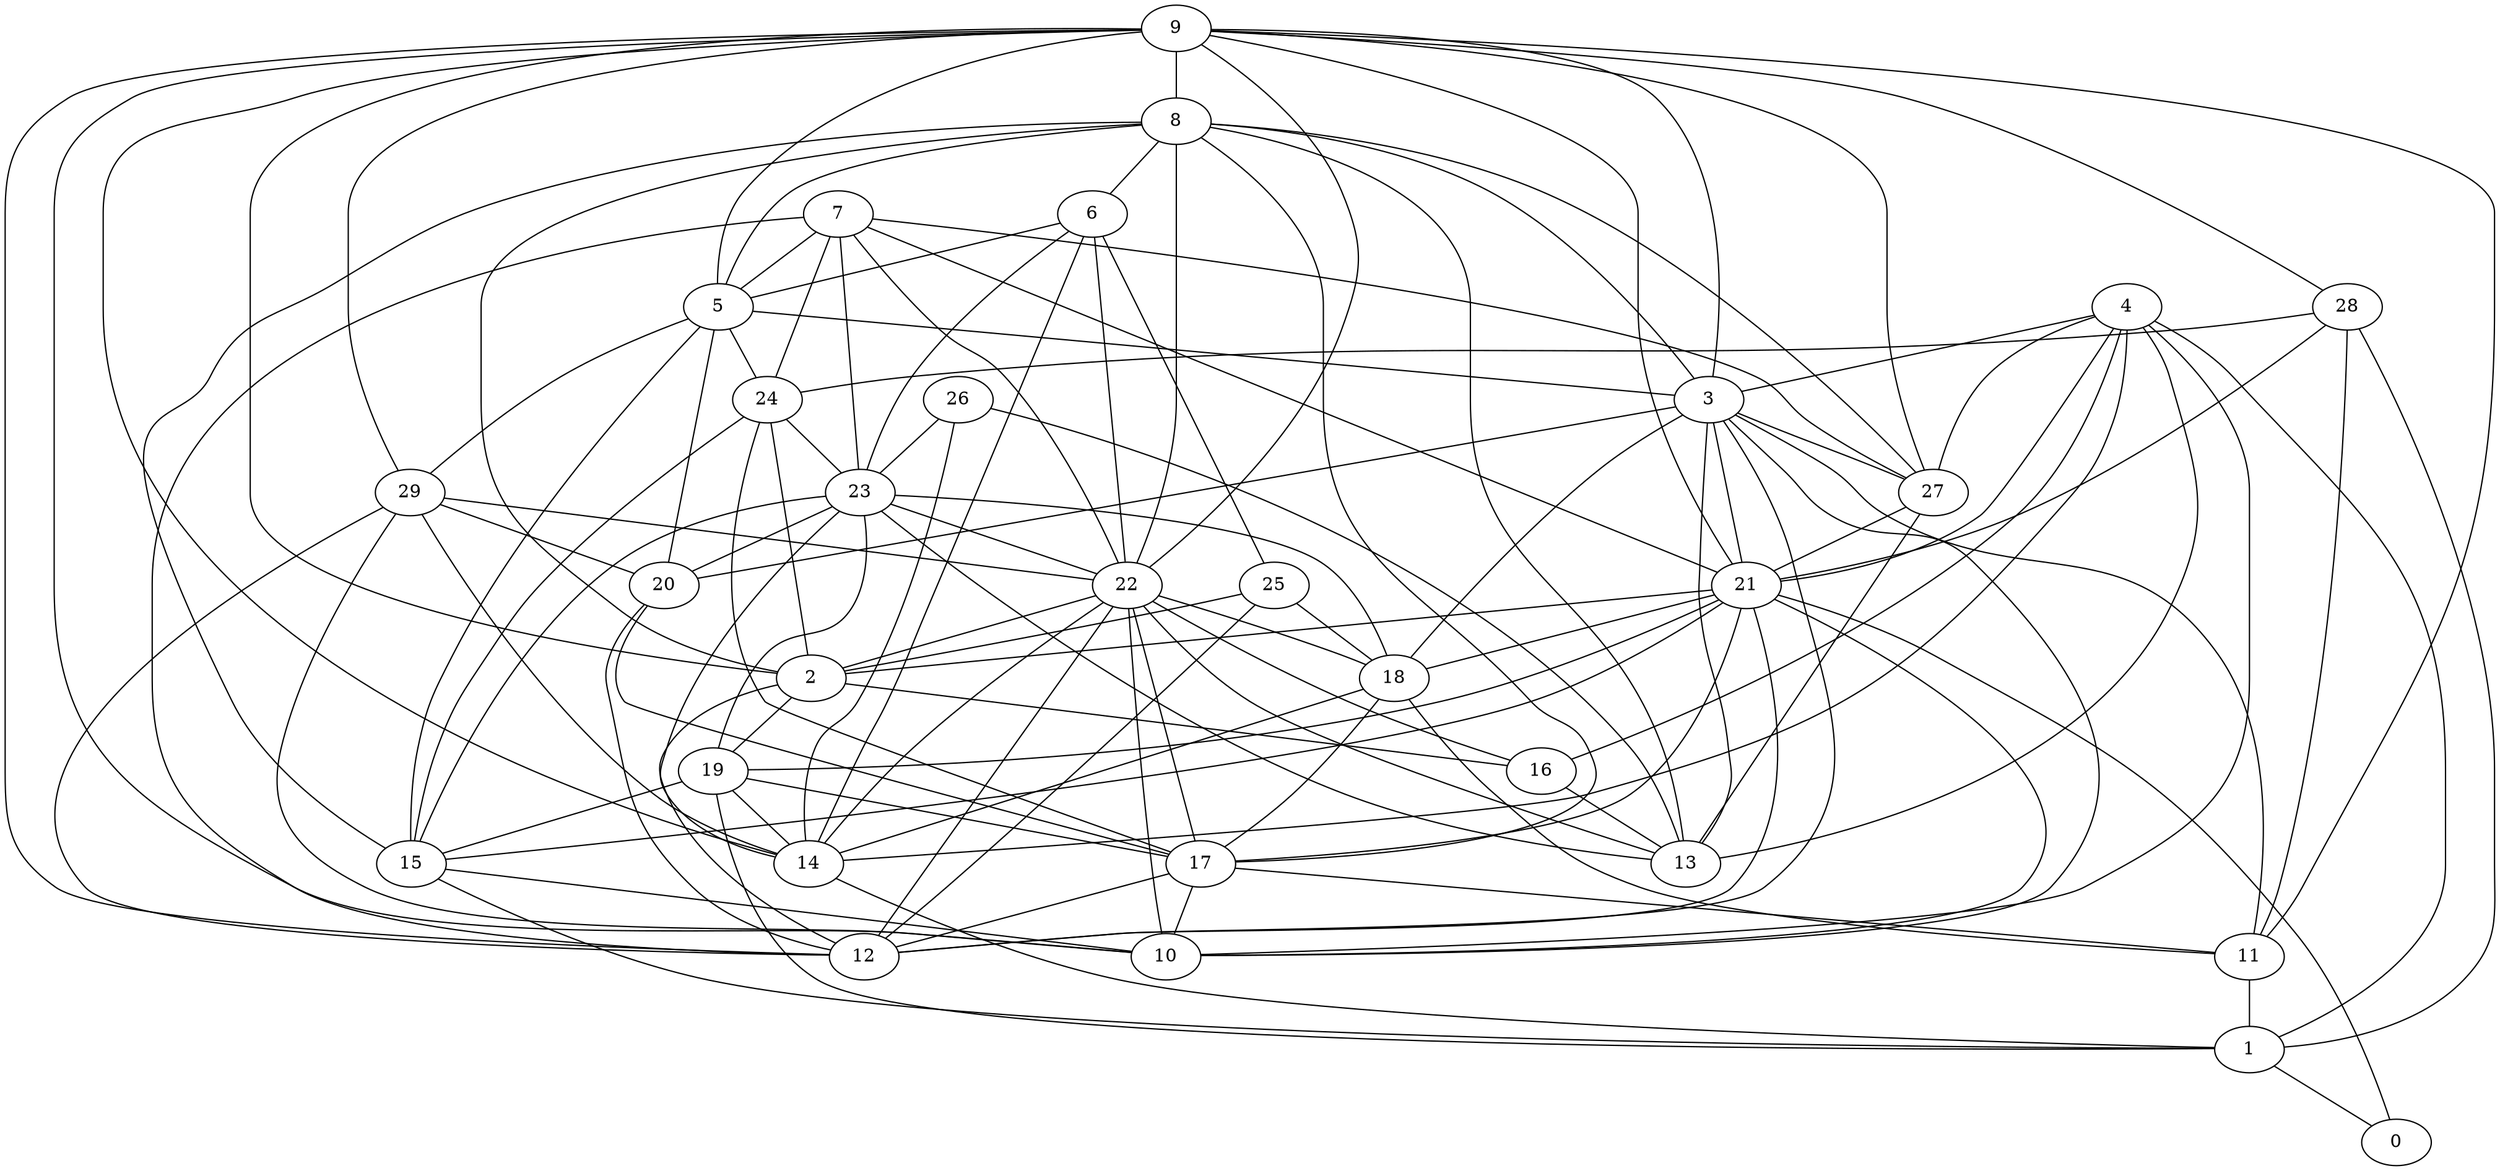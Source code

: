 digraph GG_graph {

subgraph G_graph {
edge [color = black]
"1" -> "0" [dir = none]
"9" -> "22" [dir = none]
"9" -> "27" [dir = none]
"9" -> "11" [dir = none]
"9" -> "21" [dir = none]
"9" -> "10" [dir = none]
"9" -> "29" [dir = none]
"22" -> "16" [dir = none]
"29" -> "22" [dir = none]
"29" -> "14" [dir = none]
"15" -> "1" [dir = none]
"26" -> "14" [dir = none]
"26" -> "13" [dir = none]
"26" -> "23" [dir = none]
"17" -> "12" [dir = none]
"28" -> "24" [dir = none]
"28" -> "21" [dir = none]
"28" -> "1" [dir = none]
"7" -> "5" [dir = none]
"7" -> "27" [dir = none]
"7" -> "24" [dir = none]
"20" -> "12" [dir = none]
"20" -> "17" [dir = none]
"21" -> "17" [dir = none]
"21" -> "0" [dir = none]
"21" -> "15" [dir = none]
"21" -> "12" [dir = none]
"21" -> "19" [dir = none]
"21" -> "2" [dir = none]
"4" -> "10" [dir = none]
"4" -> "14" [dir = none]
"4" -> "21" [dir = none]
"4" -> "13" [dir = none]
"4" -> "1" [dir = none]
"4" -> "16" [dir = none]
"8" -> "15" [dir = none]
"8" -> "13" [dir = none]
"8" -> "17" [dir = none]
"8" -> "3" [dir = none]
"19" -> "15" [dir = none]
"3" -> "13" [dir = none]
"3" -> "10" [dir = none]
"3" -> "18" [dir = none]
"3" -> "21" [dir = none]
"3" -> "11" [dir = none]
"3" -> "27" [dir = none]
"6" -> "22" [dir = none]
"6" -> "5" [dir = none]
"5" -> "3" [dir = none]
"5" -> "29" [dir = none]
"5" -> "15" [dir = none]
"24" -> "23" [dir = none]
"24" -> "15" [dir = none]
"18" -> "14" [dir = none]
"18" -> "17" [dir = none]
"25" -> "12" [dir = none]
"25" -> "2" [dir = none]
"2" -> "12" [dir = none]
"23" -> "13" [dir = none]
"8" -> "2" [dir = none]
"19" -> "17" [dir = none]
"2" -> "19" [dir = none]
"7" -> "23" [dir = none]
"22" -> "12" [dir = none]
"23" -> "18" [dir = none]
"29" -> "20" [dir = none]
"9" -> "5" [dir = none]
"19" -> "1" [dir = none]
"3" -> "20" [dir = none]
"7" -> "21" [dir = none]
"14" -> "1" [dir = none]
"23" -> "15" [dir = none]
"6" -> "14" [dir = none]
"3" -> "12" [dir = none]
"22" -> "13" [dir = none]
"29" -> "12" [dir = none]
"7" -> "12" [dir = none]
"8" -> "27" [dir = none]
"28" -> "11" [dir = none]
"25" -> "18" [dir = none]
"6" -> "23" [dir = none]
"9" -> "8" [dir = none]
"5" -> "24" [dir = none]
"7" -> "22" [dir = none]
"19" -> "14" [dir = none]
"16" -> "13" [dir = none]
"6" -> "25" [dir = none]
"29" -> "10" [dir = none]
"22" -> "18" [dir = none]
"22" -> "2" [dir = none]
"23" -> "20" [dir = none]
"22" -> "17" [dir = none]
"23" -> "22" [dir = none]
"2" -> "16" [dir = none]
"11" -> "1" [dir = none]
"21" -> "18" [dir = none]
"27" -> "21" [dir = none]
"4" -> "3" [dir = none]
"18" -> "11" [dir = none]
"17" -> "10" [dir = none]
"5" -> "20" [dir = none]
"22" -> "14" [dir = none]
"9" -> "3" [dir = none]
"23" -> "14" [dir = none]
"9" -> "2" [dir = none]
"9" -> "12" [dir = none]
"21" -> "10" [dir = none]
"23" -> "19" [dir = none]
"9" -> "14" [dir = none]
"22" -> "10" [dir = none]
"27" -> "13" [dir = none]
"15" -> "10" [dir = none]
"17" -> "11" [dir = none]
"24" -> "17" [dir = none]
"8" -> "5" [dir = none]
"24" -> "2" [dir = none]
"8" -> "22" [dir = none]
"9" -> "28" [dir = none]
"8" -> "6" [dir = none]
"4" -> "27" [dir = none]
}

}
